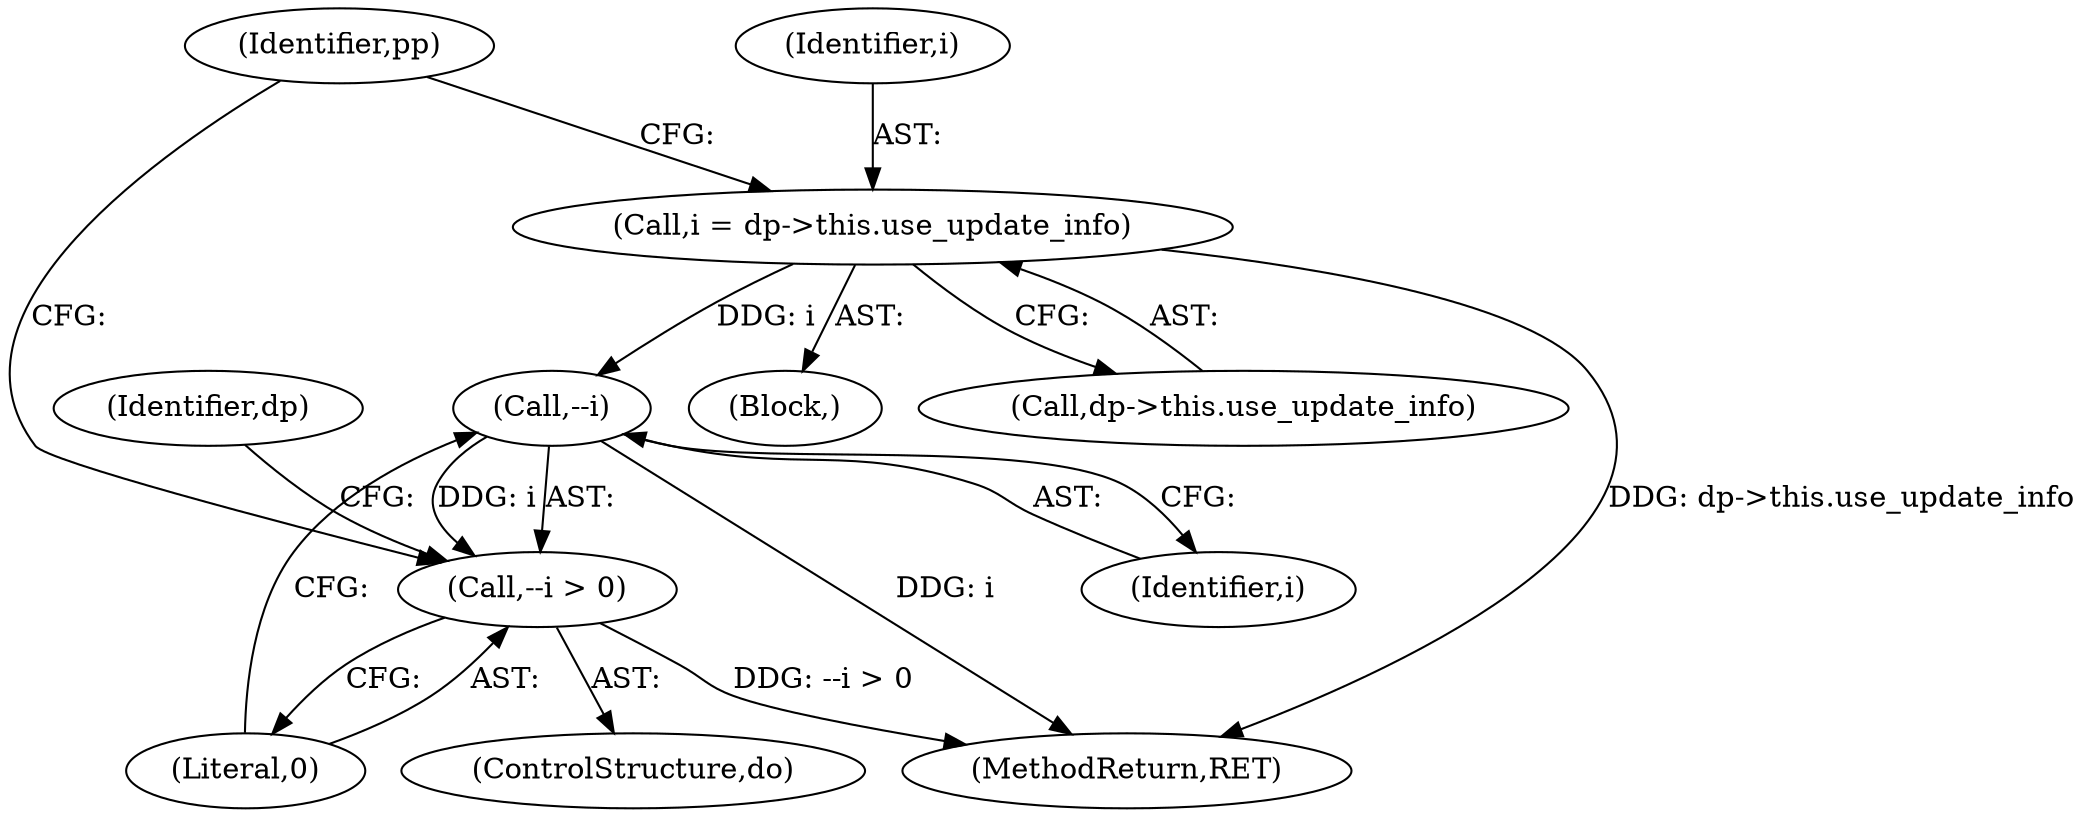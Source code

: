 digraph "0_Android_9d4853418ab2f754c2b63e091c29c5529b8b86ca_149@API" {
"1000137" [label="(Call,i = dp->this.use_update_info)"];
"1000149" [label="(Call,--i)"];
"1000148" [label="(Call,--i > 0)"];
"1000149" [label="(Call,--i)"];
"1000144" [label="(ControlStructure,do)"];
"1000155" [label="(Identifier,dp)"];
"1000135" [label="(Block,)"];
"1000137" [label="(Call,i = dp->this.use_update_info)"];
"1000146" [label="(Identifier,pp)"];
"1000139" [label="(Call,dp->this.use_update_info)"];
"1000150" [label="(Identifier,i)"];
"1000512" [label="(MethodReturn,RET)"];
"1000151" [label="(Literal,0)"];
"1000138" [label="(Identifier,i)"];
"1000148" [label="(Call,--i > 0)"];
"1000137" -> "1000135"  [label="AST: "];
"1000137" -> "1000139"  [label="CFG: "];
"1000138" -> "1000137"  [label="AST: "];
"1000139" -> "1000137"  [label="AST: "];
"1000146" -> "1000137"  [label="CFG: "];
"1000137" -> "1000512"  [label="DDG: dp->this.use_update_info"];
"1000137" -> "1000149"  [label="DDG: i"];
"1000149" -> "1000148"  [label="AST: "];
"1000149" -> "1000150"  [label="CFG: "];
"1000150" -> "1000149"  [label="AST: "];
"1000151" -> "1000149"  [label="CFG: "];
"1000149" -> "1000512"  [label="DDG: i"];
"1000149" -> "1000148"  [label="DDG: i"];
"1000148" -> "1000144"  [label="AST: "];
"1000148" -> "1000151"  [label="CFG: "];
"1000151" -> "1000148"  [label="AST: "];
"1000146" -> "1000148"  [label="CFG: "];
"1000155" -> "1000148"  [label="CFG: "];
"1000148" -> "1000512"  [label="DDG: --i > 0"];
}

